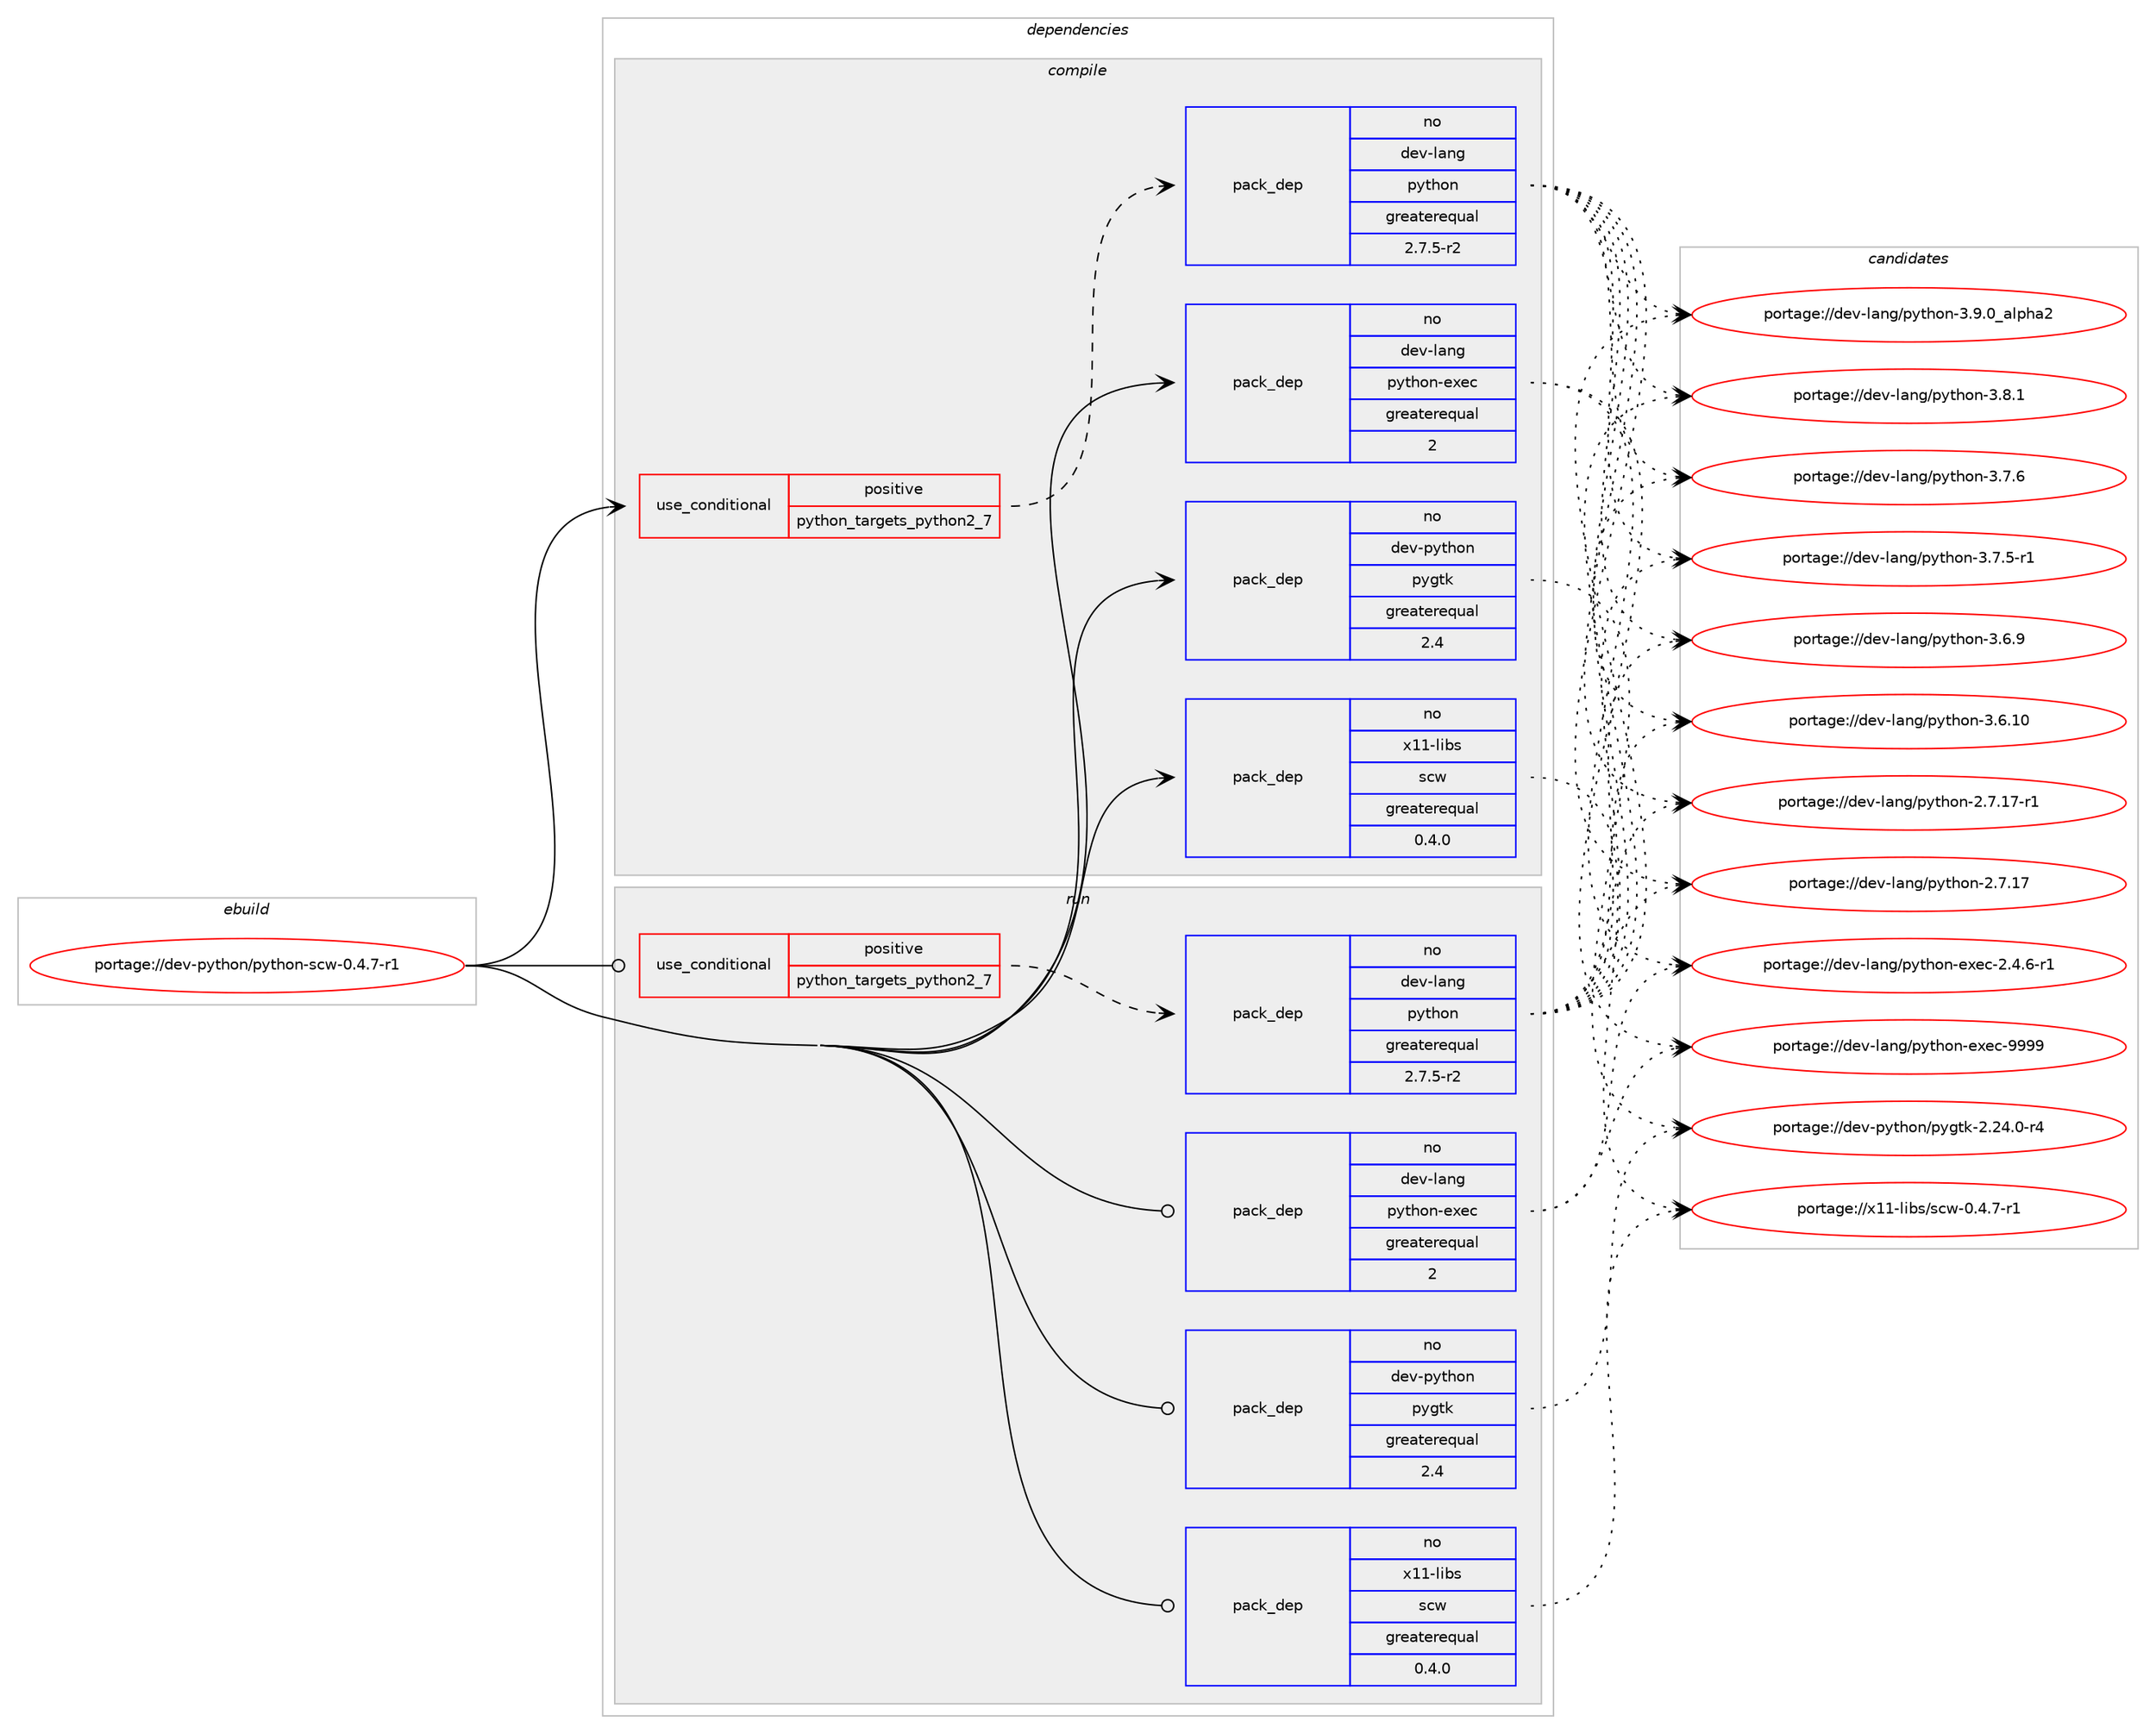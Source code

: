 digraph prolog {

# *************
# Graph options
# *************

newrank=true;
concentrate=true;
compound=true;
graph [rankdir=LR,fontname=Helvetica,fontsize=10,ranksep=1.5];#, ranksep=2.5, nodesep=0.2];
edge  [arrowhead=vee];
node  [fontname=Helvetica,fontsize=10];

# **********
# The ebuild
# **********

subgraph cluster_leftcol {
color=gray;
label=<<i>ebuild</i>>;
id [label="portage://dev-python/python-scw-0.4.7-r1", color=red, width=4, href="../dev-python/python-scw-0.4.7-r1.svg"];
}

# ****************
# The dependencies
# ****************

subgraph cluster_midcol {
color=gray;
label=<<i>dependencies</i>>;
subgraph cluster_compile {
fillcolor="#eeeeee";
style=filled;
label=<<i>compile</i>>;
subgraph cond107550 {
dependency431005 [label=<<TABLE BORDER="0" CELLBORDER="1" CELLSPACING="0" CELLPADDING="4"><TR><TD ROWSPAN="3" CELLPADDING="10">use_conditional</TD></TR><TR><TD>positive</TD></TR><TR><TD>python_targets_python2_7</TD></TR></TABLE>>, shape=none, color=red];
subgraph pack318542 {
dependency431006 [label=<<TABLE BORDER="0" CELLBORDER="1" CELLSPACING="0" CELLPADDING="4" WIDTH="220"><TR><TD ROWSPAN="6" CELLPADDING="30">pack_dep</TD></TR><TR><TD WIDTH="110">no</TD></TR><TR><TD>dev-lang</TD></TR><TR><TD>python</TD></TR><TR><TD>greaterequal</TD></TR><TR><TD>2.7.5-r2</TD></TR></TABLE>>, shape=none, color=blue];
}
dependency431005:e -> dependency431006:w [weight=20,style="dashed",arrowhead="vee"];
}
id:e -> dependency431005:w [weight=20,style="solid",arrowhead="vee"];
subgraph pack318543 {
dependency431007 [label=<<TABLE BORDER="0" CELLBORDER="1" CELLSPACING="0" CELLPADDING="4" WIDTH="220"><TR><TD ROWSPAN="6" CELLPADDING="30">pack_dep</TD></TR><TR><TD WIDTH="110">no</TD></TR><TR><TD>dev-lang</TD></TR><TR><TD>python-exec</TD></TR><TR><TD>greaterequal</TD></TR><TR><TD>2</TD></TR></TABLE>>, shape=none, color=blue];
}
id:e -> dependency431007:w [weight=20,style="solid",arrowhead="vee"];
subgraph pack318544 {
dependency431008 [label=<<TABLE BORDER="0" CELLBORDER="1" CELLSPACING="0" CELLPADDING="4" WIDTH="220"><TR><TD ROWSPAN="6" CELLPADDING="30">pack_dep</TD></TR><TR><TD WIDTH="110">no</TD></TR><TR><TD>dev-python</TD></TR><TR><TD>pygtk</TD></TR><TR><TD>greaterequal</TD></TR><TR><TD>2.4</TD></TR></TABLE>>, shape=none, color=blue];
}
id:e -> dependency431008:w [weight=20,style="solid",arrowhead="vee"];
subgraph pack318545 {
dependency431009 [label=<<TABLE BORDER="0" CELLBORDER="1" CELLSPACING="0" CELLPADDING="4" WIDTH="220"><TR><TD ROWSPAN="6" CELLPADDING="30">pack_dep</TD></TR><TR><TD WIDTH="110">no</TD></TR><TR><TD>x11-libs</TD></TR><TR><TD>scw</TD></TR><TR><TD>greaterequal</TD></TR><TR><TD>0.4.0</TD></TR></TABLE>>, shape=none, color=blue];
}
id:e -> dependency431009:w [weight=20,style="solid",arrowhead="vee"];
}
subgraph cluster_compileandrun {
fillcolor="#eeeeee";
style=filled;
label=<<i>compile and run</i>>;
}
subgraph cluster_run {
fillcolor="#eeeeee";
style=filled;
label=<<i>run</i>>;
subgraph cond107551 {
dependency431010 [label=<<TABLE BORDER="0" CELLBORDER="1" CELLSPACING="0" CELLPADDING="4"><TR><TD ROWSPAN="3" CELLPADDING="10">use_conditional</TD></TR><TR><TD>positive</TD></TR><TR><TD>python_targets_python2_7</TD></TR></TABLE>>, shape=none, color=red];
subgraph pack318546 {
dependency431011 [label=<<TABLE BORDER="0" CELLBORDER="1" CELLSPACING="0" CELLPADDING="4" WIDTH="220"><TR><TD ROWSPAN="6" CELLPADDING="30">pack_dep</TD></TR><TR><TD WIDTH="110">no</TD></TR><TR><TD>dev-lang</TD></TR><TR><TD>python</TD></TR><TR><TD>greaterequal</TD></TR><TR><TD>2.7.5-r2</TD></TR></TABLE>>, shape=none, color=blue];
}
dependency431010:e -> dependency431011:w [weight=20,style="dashed",arrowhead="vee"];
}
id:e -> dependency431010:w [weight=20,style="solid",arrowhead="odot"];
subgraph pack318547 {
dependency431012 [label=<<TABLE BORDER="0" CELLBORDER="1" CELLSPACING="0" CELLPADDING="4" WIDTH="220"><TR><TD ROWSPAN="6" CELLPADDING="30">pack_dep</TD></TR><TR><TD WIDTH="110">no</TD></TR><TR><TD>dev-lang</TD></TR><TR><TD>python-exec</TD></TR><TR><TD>greaterequal</TD></TR><TR><TD>2</TD></TR></TABLE>>, shape=none, color=blue];
}
id:e -> dependency431012:w [weight=20,style="solid",arrowhead="odot"];
subgraph pack318548 {
dependency431013 [label=<<TABLE BORDER="0" CELLBORDER="1" CELLSPACING="0" CELLPADDING="4" WIDTH="220"><TR><TD ROWSPAN="6" CELLPADDING="30">pack_dep</TD></TR><TR><TD WIDTH="110">no</TD></TR><TR><TD>dev-python</TD></TR><TR><TD>pygtk</TD></TR><TR><TD>greaterequal</TD></TR><TR><TD>2.4</TD></TR></TABLE>>, shape=none, color=blue];
}
id:e -> dependency431013:w [weight=20,style="solid",arrowhead="odot"];
subgraph pack318549 {
dependency431014 [label=<<TABLE BORDER="0" CELLBORDER="1" CELLSPACING="0" CELLPADDING="4" WIDTH="220"><TR><TD ROWSPAN="6" CELLPADDING="30">pack_dep</TD></TR><TR><TD WIDTH="110">no</TD></TR><TR><TD>x11-libs</TD></TR><TR><TD>scw</TD></TR><TR><TD>greaterequal</TD></TR><TR><TD>0.4.0</TD></TR></TABLE>>, shape=none, color=blue];
}
id:e -> dependency431014:w [weight=20,style="solid",arrowhead="odot"];
}
}

# **************
# The candidates
# **************

subgraph cluster_choices {
rank=same;
color=gray;
label=<<i>candidates</i>>;

subgraph choice318542 {
color=black;
nodesep=1;
choice10010111845108971101034711212111610411111045514657464895971081121049750 [label="portage://dev-lang/python-3.9.0_alpha2", color=red, width=4,href="../dev-lang/python-3.9.0_alpha2.svg"];
choice100101118451089711010347112121116104111110455146564649 [label="portage://dev-lang/python-3.8.1", color=red, width=4,href="../dev-lang/python-3.8.1.svg"];
choice100101118451089711010347112121116104111110455146554654 [label="portage://dev-lang/python-3.7.6", color=red, width=4,href="../dev-lang/python-3.7.6.svg"];
choice1001011184510897110103471121211161041111104551465546534511449 [label="portage://dev-lang/python-3.7.5-r1", color=red, width=4,href="../dev-lang/python-3.7.5-r1.svg"];
choice100101118451089711010347112121116104111110455146544657 [label="portage://dev-lang/python-3.6.9", color=red, width=4,href="../dev-lang/python-3.6.9.svg"];
choice10010111845108971101034711212111610411111045514654464948 [label="portage://dev-lang/python-3.6.10", color=red, width=4,href="../dev-lang/python-3.6.10.svg"];
choice100101118451089711010347112121116104111110455046554649554511449 [label="portage://dev-lang/python-2.7.17-r1", color=red, width=4,href="../dev-lang/python-2.7.17-r1.svg"];
choice10010111845108971101034711212111610411111045504655464955 [label="portage://dev-lang/python-2.7.17", color=red, width=4,href="../dev-lang/python-2.7.17.svg"];
dependency431006:e -> choice10010111845108971101034711212111610411111045514657464895971081121049750:w [style=dotted,weight="100"];
dependency431006:e -> choice100101118451089711010347112121116104111110455146564649:w [style=dotted,weight="100"];
dependency431006:e -> choice100101118451089711010347112121116104111110455146554654:w [style=dotted,weight="100"];
dependency431006:e -> choice1001011184510897110103471121211161041111104551465546534511449:w [style=dotted,weight="100"];
dependency431006:e -> choice100101118451089711010347112121116104111110455146544657:w [style=dotted,weight="100"];
dependency431006:e -> choice10010111845108971101034711212111610411111045514654464948:w [style=dotted,weight="100"];
dependency431006:e -> choice100101118451089711010347112121116104111110455046554649554511449:w [style=dotted,weight="100"];
dependency431006:e -> choice10010111845108971101034711212111610411111045504655464955:w [style=dotted,weight="100"];
}
subgraph choice318543 {
color=black;
nodesep=1;
choice10010111845108971101034711212111610411111045101120101994557575757 [label="portage://dev-lang/python-exec-9999", color=red, width=4,href="../dev-lang/python-exec-9999.svg"];
choice10010111845108971101034711212111610411111045101120101994550465246544511449 [label="portage://dev-lang/python-exec-2.4.6-r1", color=red, width=4,href="../dev-lang/python-exec-2.4.6-r1.svg"];
dependency431007:e -> choice10010111845108971101034711212111610411111045101120101994557575757:w [style=dotted,weight="100"];
dependency431007:e -> choice10010111845108971101034711212111610411111045101120101994550465246544511449:w [style=dotted,weight="100"];
}
subgraph choice318544 {
color=black;
nodesep=1;
choice1001011184511212111610411111047112121103116107455046505246484511452 [label="portage://dev-python/pygtk-2.24.0-r4", color=red, width=4,href="../dev-python/pygtk-2.24.0-r4.svg"];
dependency431008:e -> choice1001011184511212111610411111047112121103116107455046505246484511452:w [style=dotted,weight="100"];
}
subgraph choice318545 {
color=black;
nodesep=1;
choice1204949451081059811547115991194548465246554511449 [label="portage://x11-libs/scw-0.4.7-r1", color=red, width=4,href="../x11-libs/scw-0.4.7-r1.svg"];
dependency431009:e -> choice1204949451081059811547115991194548465246554511449:w [style=dotted,weight="100"];
}
subgraph choice318546 {
color=black;
nodesep=1;
choice10010111845108971101034711212111610411111045514657464895971081121049750 [label="portage://dev-lang/python-3.9.0_alpha2", color=red, width=4,href="../dev-lang/python-3.9.0_alpha2.svg"];
choice100101118451089711010347112121116104111110455146564649 [label="portage://dev-lang/python-3.8.1", color=red, width=4,href="../dev-lang/python-3.8.1.svg"];
choice100101118451089711010347112121116104111110455146554654 [label="portage://dev-lang/python-3.7.6", color=red, width=4,href="../dev-lang/python-3.7.6.svg"];
choice1001011184510897110103471121211161041111104551465546534511449 [label="portage://dev-lang/python-3.7.5-r1", color=red, width=4,href="../dev-lang/python-3.7.5-r1.svg"];
choice100101118451089711010347112121116104111110455146544657 [label="portage://dev-lang/python-3.6.9", color=red, width=4,href="../dev-lang/python-3.6.9.svg"];
choice10010111845108971101034711212111610411111045514654464948 [label="portage://dev-lang/python-3.6.10", color=red, width=4,href="../dev-lang/python-3.6.10.svg"];
choice100101118451089711010347112121116104111110455046554649554511449 [label="portage://dev-lang/python-2.7.17-r1", color=red, width=4,href="../dev-lang/python-2.7.17-r1.svg"];
choice10010111845108971101034711212111610411111045504655464955 [label="portage://dev-lang/python-2.7.17", color=red, width=4,href="../dev-lang/python-2.7.17.svg"];
dependency431011:e -> choice10010111845108971101034711212111610411111045514657464895971081121049750:w [style=dotted,weight="100"];
dependency431011:e -> choice100101118451089711010347112121116104111110455146564649:w [style=dotted,weight="100"];
dependency431011:e -> choice100101118451089711010347112121116104111110455146554654:w [style=dotted,weight="100"];
dependency431011:e -> choice1001011184510897110103471121211161041111104551465546534511449:w [style=dotted,weight="100"];
dependency431011:e -> choice100101118451089711010347112121116104111110455146544657:w [style=dotted,weight="100"];
dependency431011:e -> choice10010111845108971101034711212111610411111045514654464948:w [style=dotted,weight="100"];
dependency431011:e -> choice100101118451089711010347112121116104111110455046554649554511449:w [style=dotted,weight="100"];
dependency431011:e -> choice10010111845108971101034711212111610411111045504655464955:w [style=dotted,weight="100"];
}
subgraph choice318547 {
color=black;
nodesep=1;
choice10010111845108971101034711212111610411111045101120101994557575757 [label="portage://dev-lang/python-exec-9999", color=red, width=4,href="../dev-lang/python-exec-9999.svg"];
choice10010111845108971101034711212111610411111045101120101994550465246544511449 [label="portage://dev-lang/python-exec-2.4.6-r1", color=red, width=4,href="../dev-lang/python-exec-2.4.6-r1.svg"];
dependency431012:e -> choice10010111845108971101034711212111610411111045101120101994557575757:w [style=dotted,weight="100"];
dependency431012:e -> choice10010111845108971101034711212111610411111045101120101994550465246544511449:w [style=dotted,weight="100"];
}
subgraph choice318548 {
color=black;
nodesep=1;
choice1001011184511212111610411111047112121103116107455046505246484511452 [label="portage://dev-python/pygtk-2.24.0-r4", color=red, width=4,href="../dev-python/pygtk-2.24.0-r4.svg"];
dependency431013:e -> choice1001011184511212111610411111047112121103116107455046505246484511452:w [style=dotted,weight="100"];
}
subgraph choice318549 {
color=black;
nodesep=1;
choice1204949451081059811547115991194548465246554511449 [label="portage://x11-libs/scw-0.4.7-r1", color=red, width=4,href="../x11-libs/scw-0.4.7-r1.svg"];
dependency431014:e -> choice1204949451081059811547115991194548465246554511449:w [style=dotted,weight="100"];
}
}

}
